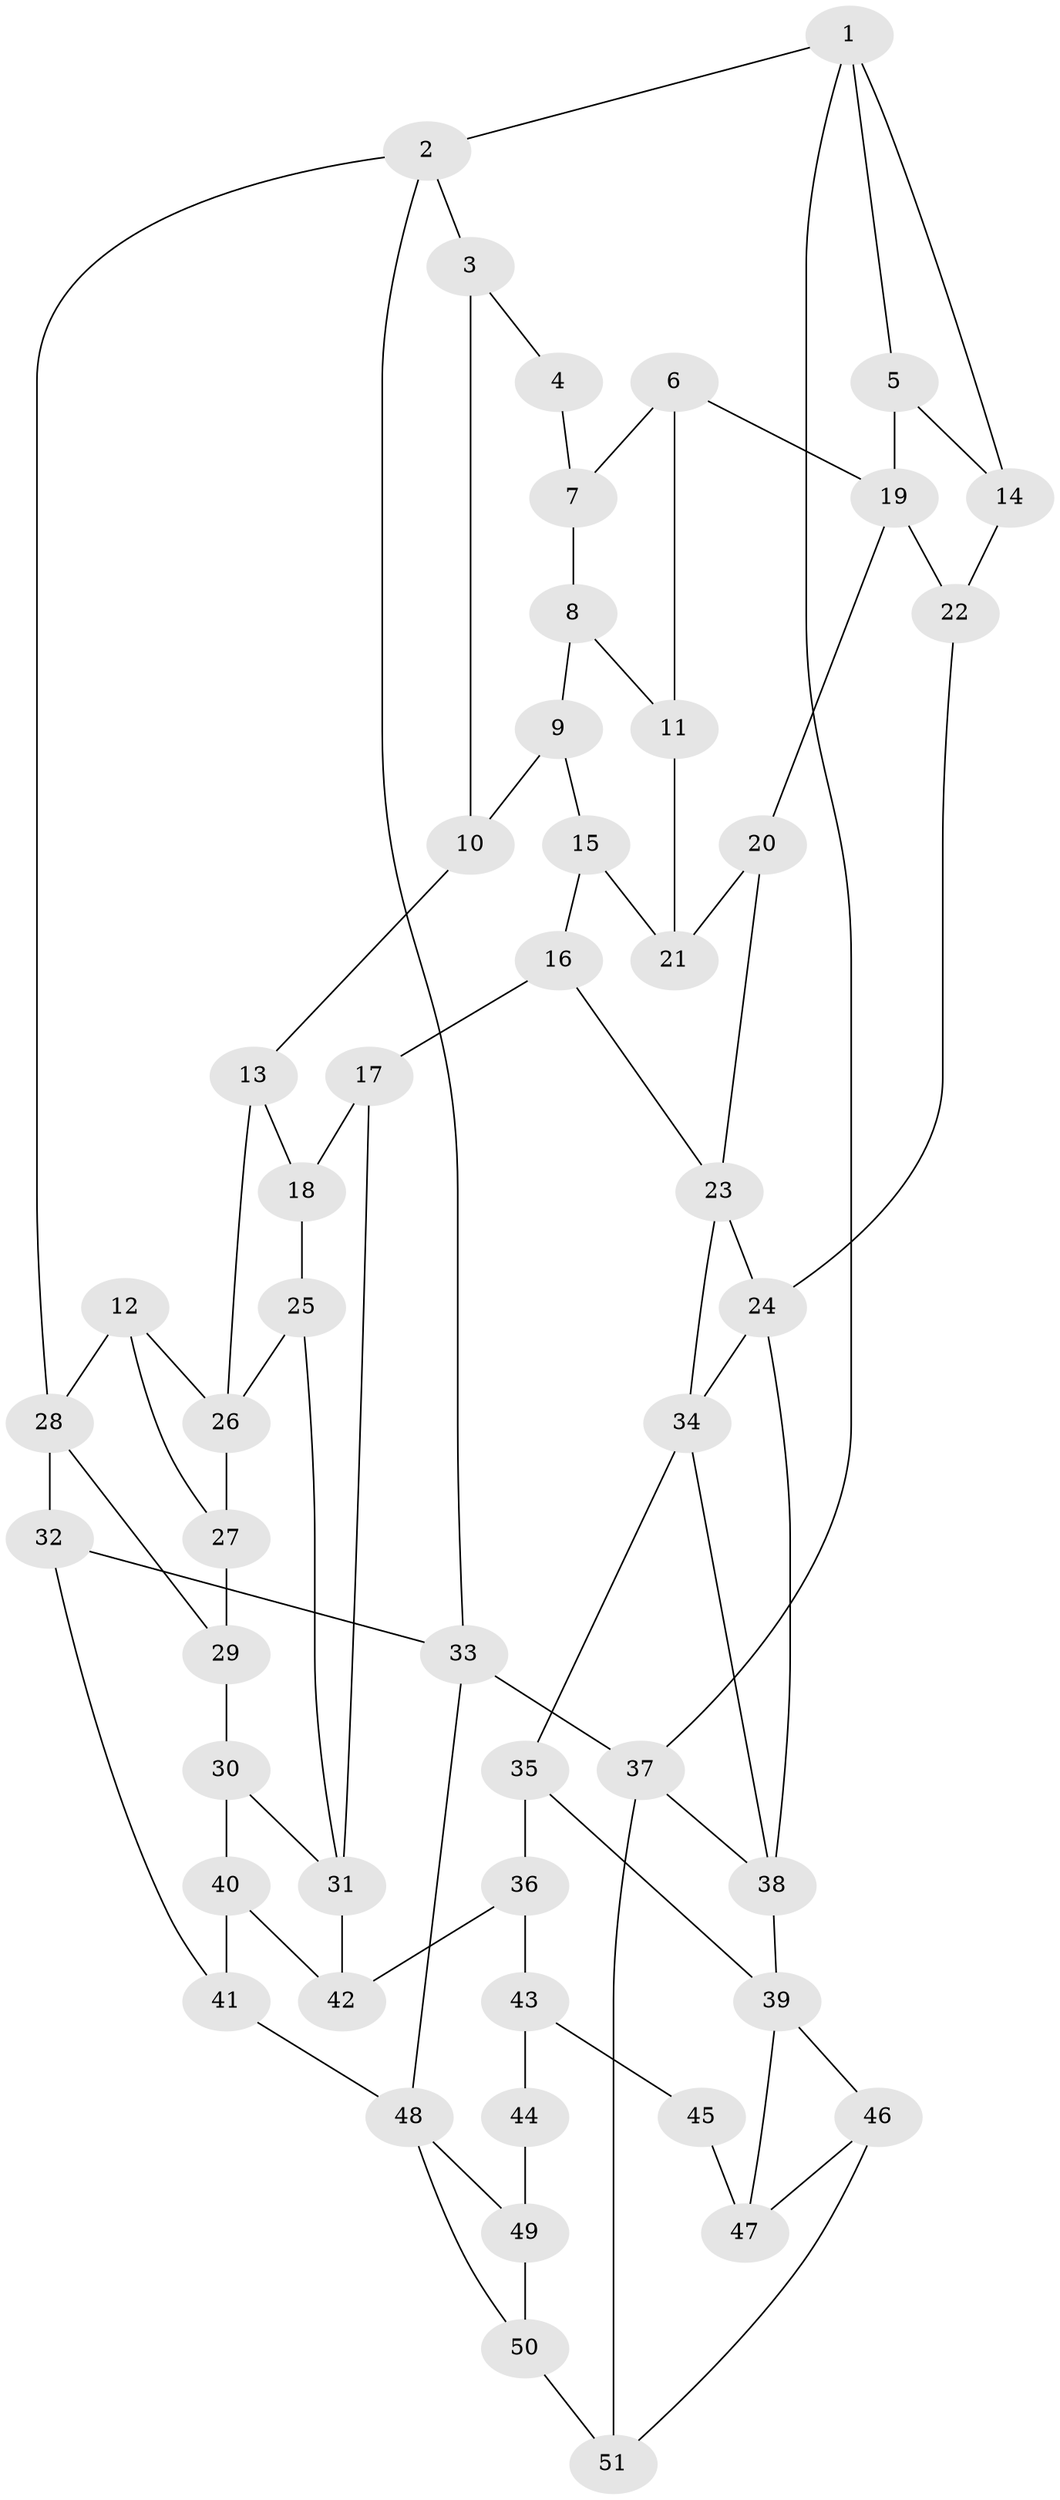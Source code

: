 // original degree distribution, {3: 0.041666666666666664, 6: 0.2638888888888889, 5: 0.4305555555555556, 4: 0.2638888888888889}
// Generated by graph-tools (version 1.1) at 2025/38/03/04/25 23:38:32]
// undirected, 51 vertices, 82 edges
graph export_dot {
  node [color=gray90,style=filled];
  1;
  2;
  3;
  4;
  5;
  6;
  7;
  8;
  9;
  10;
  11;
  12;
  13;
  14;
  15;
  16;
  17;
  18;
  19;
  20;
  21;
  22;
  23;
  24;
  25;
  26;
  27;
  28;
  29;
  30;
  31;
  32;
  33;
  34;
  35;
  36;
  37;
  38;
  39;
  40;
  41;
  42;
  43;
  44;
  45;
  46;
  47;
  48;
  49;
  50;
  51;
  1 -- 2 [weight=1.0];
  1 -- 5 [weight=1.0];
  1 -- 14 [weight=1.0];
  1 -- 37 [weight=1.0];
  2 -- 3 [weight=1.0];
  2 -- 28 [weight=1.0];
  2 -- 33 [weight=1.0];
  3 -- 4 [weight=1.0];
  3 -- 10 [weight=1.0];
  4 -- 7 [weight=1.0];
  5 -- 14 [weight=1.0];
  5 -- 19 [weight=1.0];
  6 -- 7 [weight=1.0];
  6 -- 11 [weight=1.0];
  6 -- 19 [weight=1.0];
  7 -- 8 [weight=1.0];
  8 -- 9 [weight=1.0];
  8 -- 11 [weight=1.0];
  9 -- 10 [weight=1.0];
  9 -- 15 [weight=1.0];
  10 -- 13 [weight=2.0];
  11 -- 21 [weight=2.0];
  12 -- 26 [weight=1.0];
  12 -- 27 [weight=1.0];
  12 -- 28 [weight=1.0];
  13 -- 18 [weight=1.0];
  13 -- 26 [weight=1.0];
  14 -- 22 [weight=1.0];
  15 -- 16 [weight=1.0];
  15 -- 21 [weight=1.0];
  16 -- 17 [weight=1.0];
  16 -- 23 [weight=1.0];
  17 -- 18 [weight=1.0];
  17 -- 31 [weight=1.0];
  18 -- 25 [weight=1.0];
  19 -- 20 [weight=1.0];
  19 -- 22 [weight=1.0];
  20 -- 21 [weight=1.0];
  20 -- 23 [weight=1.0];
  22 -- 24 [weight=1.0];
  23 -- 24 [weight=1.0];
  23 -- 34 [weight=1.0];
  24 -- 34 [weight=1.0];
  24 -- 38 [weight=1.0];
  25 -- 26 [weight=1.0];
  25 -- 31 [weight=1.0];
  26 -- 27 [weight=1.0];
  27 -- 29 [weight=2.0];
  28 -- 29 [weight=1.0];
  28 -- 32 [weight=1.0];
  29 -- 30 [weight=1.0];
  30 -- 31 [weight=1.0];
  30 -- 40 [weight=1.0];
  31 -- 42 [weight=1.0];
  32 -- 33 [weight=1.0];
  32 -- 41 [weight=1.0];
  33 -- 37 [weight=1.0];
  33 -- 48 [weight=1.0];
  34 -- 35 [weight=1.0];
  34 -- 38 [weight=1.0];
  35 -- 36 [weight=1.0];
  35 -- 39 [weight=1.0];
  36 -- 42 [weight=1.0];
  36 -- 43 [weight=1.0];
  37 -- 38 [weight=1.0];
  37 -- 51 [weight=1.0];
  38 -- 39 [weight=1.0];
  39 -- 46 [weight=1.0];
  39 -- 47 [weight=1.0];
  40 -- 41 [weight=1.0];
  40 -- 42 [weight=1.0];
  41 -- 48 [weight=1.0];
  43 -- 44 [weight=1.0];
  43 -- 45 [weight=1.0];
  44 -- 49 [weight=2.0];
  45 -- 47 [weight=2.0];
  46 -- 47 [weight=1.0];
  46 -- 51 [weight=1.0];
  48 -- 49 [weight=1.0];
  48 -- 50 [weight=1.0];
  49 -- 50 [weight=1.0];
  50 -- 51 [weight=1.0];
}
